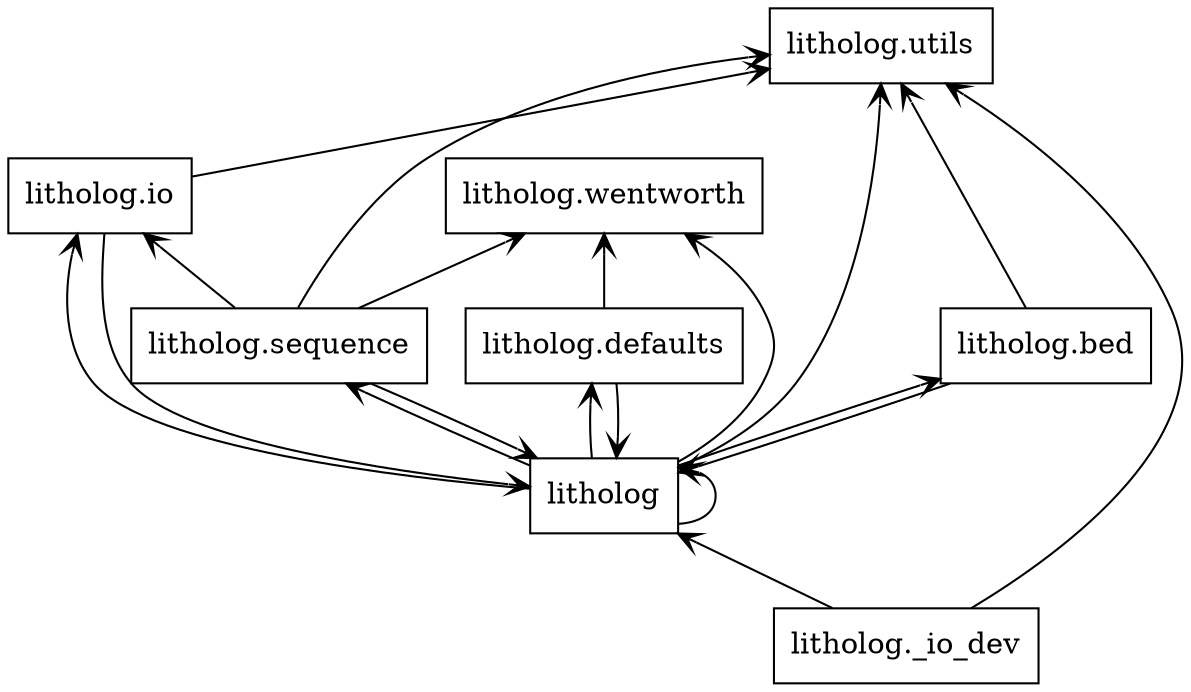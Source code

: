 digraph "packages" {
charset="utf-8"
rankdir=BT
"0" [label="litholog", shape="box"];
"1" [label="litholog._io_dev", shape="box"];
"2" [label="litholog.bed", shape="box"];
"3" [label="litholog.defaults", shape="box"];
"4" [label="litholog.io", shape="box"];
"5" [label="litholog.sequence", shape="box"];
"6" [label="litholog.utils", shape="box"];
"7" [label="litholog.wentworth", shape="box"];
"0" -> "0" [arrowhead="open", arrowtail="none"];
"0" -> "2" [arrowhead="open", arrowtail="none"];
"0" -> "3" [arrowhead="open", arrowtail="none"];
"0" -> "4" [arrowhead="open", arrowtail="none"];
"0" -> "5" [arrowhead="open", arrowtail="none"];
"0" -> "6" [arrowhead="open", arrowtail="none"];
"0" -> "7" [arrowhead="open", arrowtail="none"];
"1" -> "0" [arrowhead="open", arrowtail="none"];
"1" -> "6" [arrowhead="open", arrowtail="none"];
"2" -> "0" [arrowhead="open", arrowtail="none"];
"2" -> "6" [arrowhead="open", arrowtail="none"];
"3" -> "0" [arrowhead="open", arrowtail="none"];
"3" -> "7" [arrowhead="open", arrowtail="none"];
"4" -> "0" [arrowhead="open", arrowtail="none"];
"4" -> "6" [arrowhead="open", arrowtail="none"];
"5" -> "0" [arrowhead="open", arrowtail="none"];
"5" -> "4" [arrowhead="open", arrowtail="none"];
"5" -> "6" [arrowhead="open", arrowtail="none"];
"5" -> "7" [arrowhead="open", arrowtail="none"];
}
